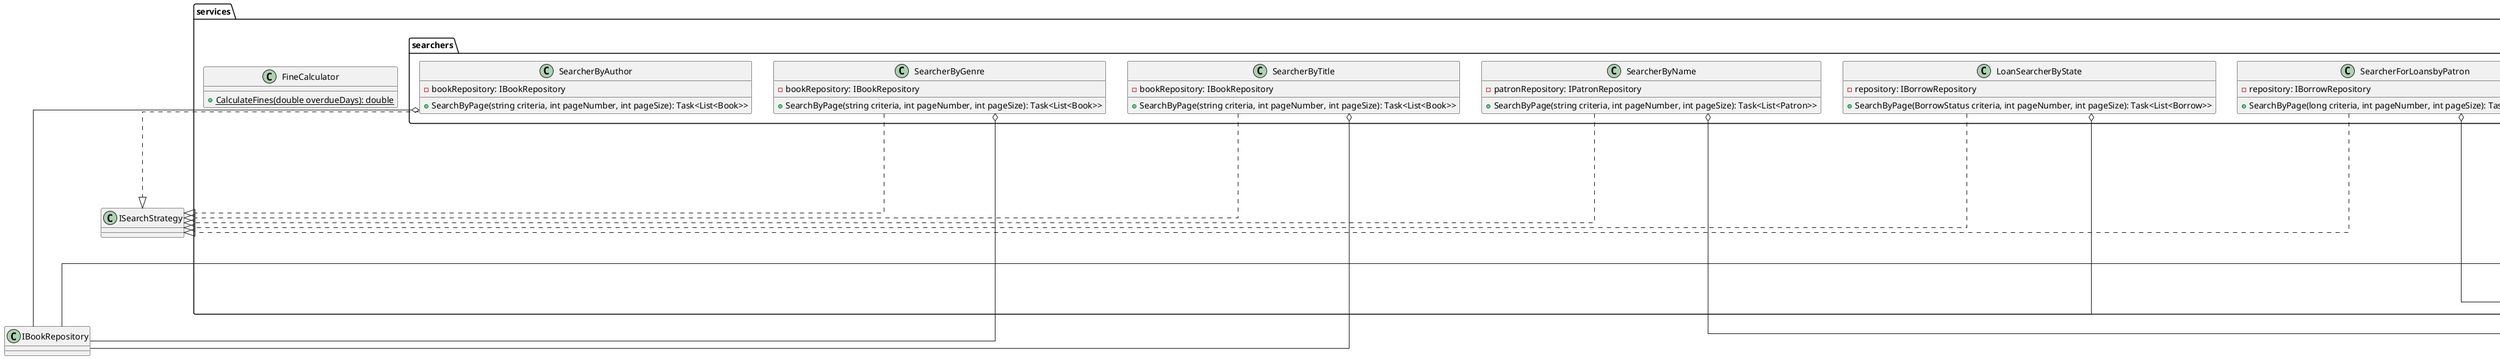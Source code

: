 @startuml
skinparam linetype ortho
package services {
    package borrows {
        class BorrowService {
            -  borrowRepository: IBorrowRepository
            -  bookRepository: IBookRepository
            -  patronRepository: IPatronRepository
            +  GetBookIdByISBN(long isbn): Task<Guid>
            +  GetPatronIdByMembershipNumber(long membershipNumber): Task<Guid>
            +  RegisterNewBorrow(Guid patronUUID, Guid bookUUID): Task<Borrow>
            -  EnsureBookIsAvailable(Guid bookUUID): Task
            -  CreateBorrow(Guid patronUUID, Guid bookUUID): Borrow
            -  SaveBorrow(Borrow borrow): Task
        }

        interface IBorrowService {
            RegisterNewBorrow(Guid patronUUID, Guid bookUUID): Task<Borrow>
            GetBookIdByISBN(long isbn): Task<Guid>
            GetPatronIdByMembershipNumber(long membershipNumber): Task<Guid>
        }
        IBorrowService <|.. BorrowService
    }

    package searchers {
        class SearcherByAuthor {
            - bookRepository: IBookRepository
            + SearchByPage(string criteria, int pageNumber, int pageSize): Task<List<Book>>
        }

        class SearcherByGenre {
            - bookRepository: IBookRepository
            +  SearchByPage(string criteria, int pageNumber, int pageSize): Task<List<Book>>
        }

        class SearcherByTitle {
            - bookRepository: IBookRepository
            +  SearchByPage(string criteria, int pageNumber, int pageSize): Task<List<Book>>
        }

        class LoanSearcherByState {
            - repository: IBorrowRepository
            +  SearchByPage(BorrowStatus criteria, int pageNumber, int pageSize): Task<List<Borrow>>
        }

        class SearcherForLoansbyPatron {
            - repository: IBorrowRepository
            +  SearchByPage(long criteria, int pageNumber, int pageSize): Task<List<Borrow>>
        }

        class SearcherByName {
            - patronRepository: IPatronRepository
            + SearchByPage(string criteria, int pageNumber, int pageSize): Task<List<Patron>>
        }

    }

    class FineCalculator {
        + {static} CalculateFines(double overdueDays): double
    }
}

BorrowService o-- IBookRepository
SearcherByAuthor o-- IBookRepository
SearcherByGenre o-- IBookRepository
SearcherByTitle o-- IBookRepository

LoanSearcherByState o-- IBorrowRepository
BorrowService o-- IBorrowRepository
SearcherForLoansbyPatron  o-- IBorrowRepository

SearcherByName o-- IPatronRepository
BorrowService o-- IPatronRepository

SearcherByName ..|> ISearchStrategy
LoanSearcherByState ..|> ISearchStrategy
SearcherByTitle ..|> ISearchStrategy
SearcherByGenre ..|> ISearchStrategy
SearcherByAuthor ..|> ISearchStrategy
SearcherForLoansbyPatron ..|> ISearchStrategy
@enduml

